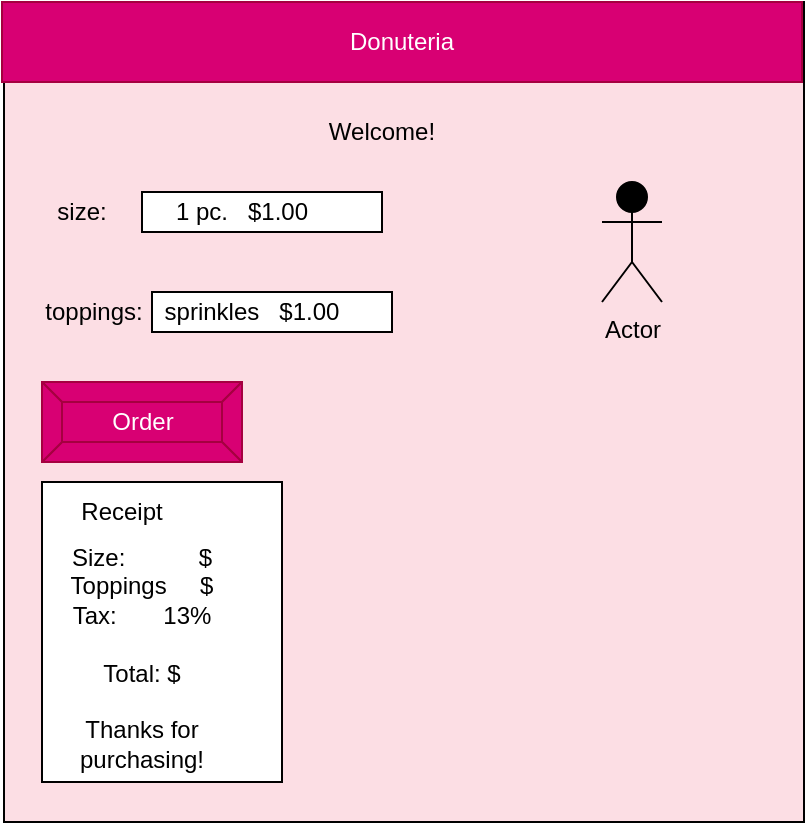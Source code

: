 <mxfile>
    <diagram id="pIaEtrtLPv3HG8r1JEND" name="Page-1">
        <mxGraphModel dx="520" dy="418" grid="1" gridSize="10" guides="1" tooltips="1" connect="1" arrows="1" fold="1" page="1" pageScale="1" pageWidth="850" pageHeight="1100" math="0" shadow="0">
            <root>
                <mxCell id="0"/>
                <mxCell id="1" parent="0"/>
                <mxCell id="2" value="" style="rounded=0;whiteSpace=wrap;html=1;fillColor=#FCDEE4;" parent="1" vertex="1">
                    <mxGeometry x="81" y="80" width="400" height="410" as="geometry"/>
                </mxCell>
                <mxCell id="3" value="Donuteria" style="rounded=0;whiteSpace=wrap;html=1;fillColor=#d80073;fontColor=#ffffff;strokeColor=#A50040;" parent="1" vertex="1">
                    <mxGeometry x="80" y="80" width="400" height="40" as="geometry"/>
                </mxCell>
                <mxCell id="6" value="Order" style="labelPosition=center;verticalLabelPosition=middle;align=center;html=1;shape=mxgraph.basic.button;dx=10;fillColor=#d80073;fontColor=#ffffff;strokeColor=#A50040;" parent="1" vertex="1">
                    <mxGeometry x="100" y="270" width="100" height="40" as="geometry"/>
                </mxCell>
                <mxCell id="7" value="Welcome!" style="text;html=1;strokeColor=none;fillColor=none;align=center;verticalAlign=middle;whiteSpace=wrap;rounded=0;fontColor=#000000;" parent="1" vertex="1">
                    <mxGeometry x="210" y="130" width="120" height="30" as="geometry"/>
                </mxCell>
                <mxCell id="11" value="size:" style="text;html=1;strokeColor=none;fillColor=none;align=center;verticalAlign=middle;whiteSpace=wrap;rounded=0;fontColor=#000000;" parent="1" vertex="1">
                    <mxGeometry x="90" y="170" width="60" height="30" as="geometry"/>
                </mxCell>
                <mxCell id="12" value="" style="rounded=0;whiteSpace=wrap;html=1;fillColor=#FFFFFF;" parent="1" vertex="1">
                    <mxGeometry x="150" y="175" width="120" height="20" as="geometry"/>
                </mxCell>
                <mxCell id="13" value="1 pc.&amp;nbsp; &amp;nbsp;$1.00" style="text;html=1;strokeColor=none;fillColor=none;align=center;verticalAlign=middle;whiteSpace=wrap;rounded=0;fontColor=#000000;" parent="1" vertex="1">
                    <mxGeometry x="150" y="167.5" width="100" height="35" as="geometry"/>
                </mxCell>
                <mxCell id="21" value="toppings:" style="text;html=1;strokeColor=none;fillColor=none;align=center;verticalAlign=middle;whiteSpace=wrap;rounded=0;fontColor=#000000;" parent="1" vertex="1">
                    <mxGeometry x="96" y="220" width="60" height="30" as="geometry"/>
                </mxCell>
                <mxCell id="24" value="" style="rounded=0;whiteSpace=wrap;html=1;fontColor=#F0F0F0;labelBackgroundColor=#FFFFFF;fillColor=#FFFFFF;" parent="1" vertex="1">
                    <mxGeometry x="100" y="320" width="120" height="150" as="geometry"/>
                </mxCell>
                <mxCell id="25" value="Receipt" style="text;html=1;strokeColor=none;fillColor=none;align=center;verticalAlign=middle;whiteSpace=wrap;rounded=0;fontColor=#000000;" parent="1" vertex="1">
                    <mxGeometry x="110" y="320" width="60" height="30" as="geometry"/>
                </mxCell>
                <mxCell id="31" value="" style="rounded=0;whiteSpace=wrap;html=1;fillColor=#FFFFFF;" vertex="1" parent="1">
                    <mxGeometry x="155" y="225" width="120" height="20" as="geometry"/>
                </mxCell>
                <mxCell id="32" value="sprinkles&amp;nbsp; &amp;nbsp;$1.00" style="text;html=1;strokeColor=none;fillColor=none;align=center;verticalAlign=middle;whiteSpace=wrap;rounded=0;fontColor=#000000;" vertex="1" parent="1">
                    <mxGeometry x="155" y="217" width="100" height="35" as="geometry"/>
                </mxCell>
                <mxCell id="33" value="Size:&amp;nbsp; &amp;nbsp; &amp;nbsp; &amp;nbsp; &amp;nbsp; &amp;nbsp;$&lt;br&gt;Toppings&amp;nbsp; &amp;nbsp; &amp;nbsp;$&lt;br&gt;Tax:&amp;nbsp; &amp;nbsp; &amp;nbsp; &amp;nbsp;13%&lt;br&gt;&lt;br&gt;Total: $&lt;br&gt;&lt;br&gt;Thanks for purchasing!" style="text;html=1;strokeColor=none;fillColor=none;align=center;verticalAlign=middle;whiteSpace=wrap;rounded=0;fontColor=#000000;" vertex="1" parent="1">
                    <mxGeometry x="100" y="390" width="100" height="35" as="geometry"/>
                </mxCell>
                <mxCell id="36" value="Actor" style="shape=umlActor;verticalLabelPosition=bottom;verticalAlign=top;html=1;outlineConnect=0;labelBackgroundColor=none;fontColor=#000000;fillColor=#000000;strokeColor=#000000;" vertex="1" parent="1">
                    <mxGeometry x="380" y="170" width="30" height="60" as="geometry"/>
                </mxCell>
            </root>
        </mxGraphModel>
    </diagram>
</mxfile>